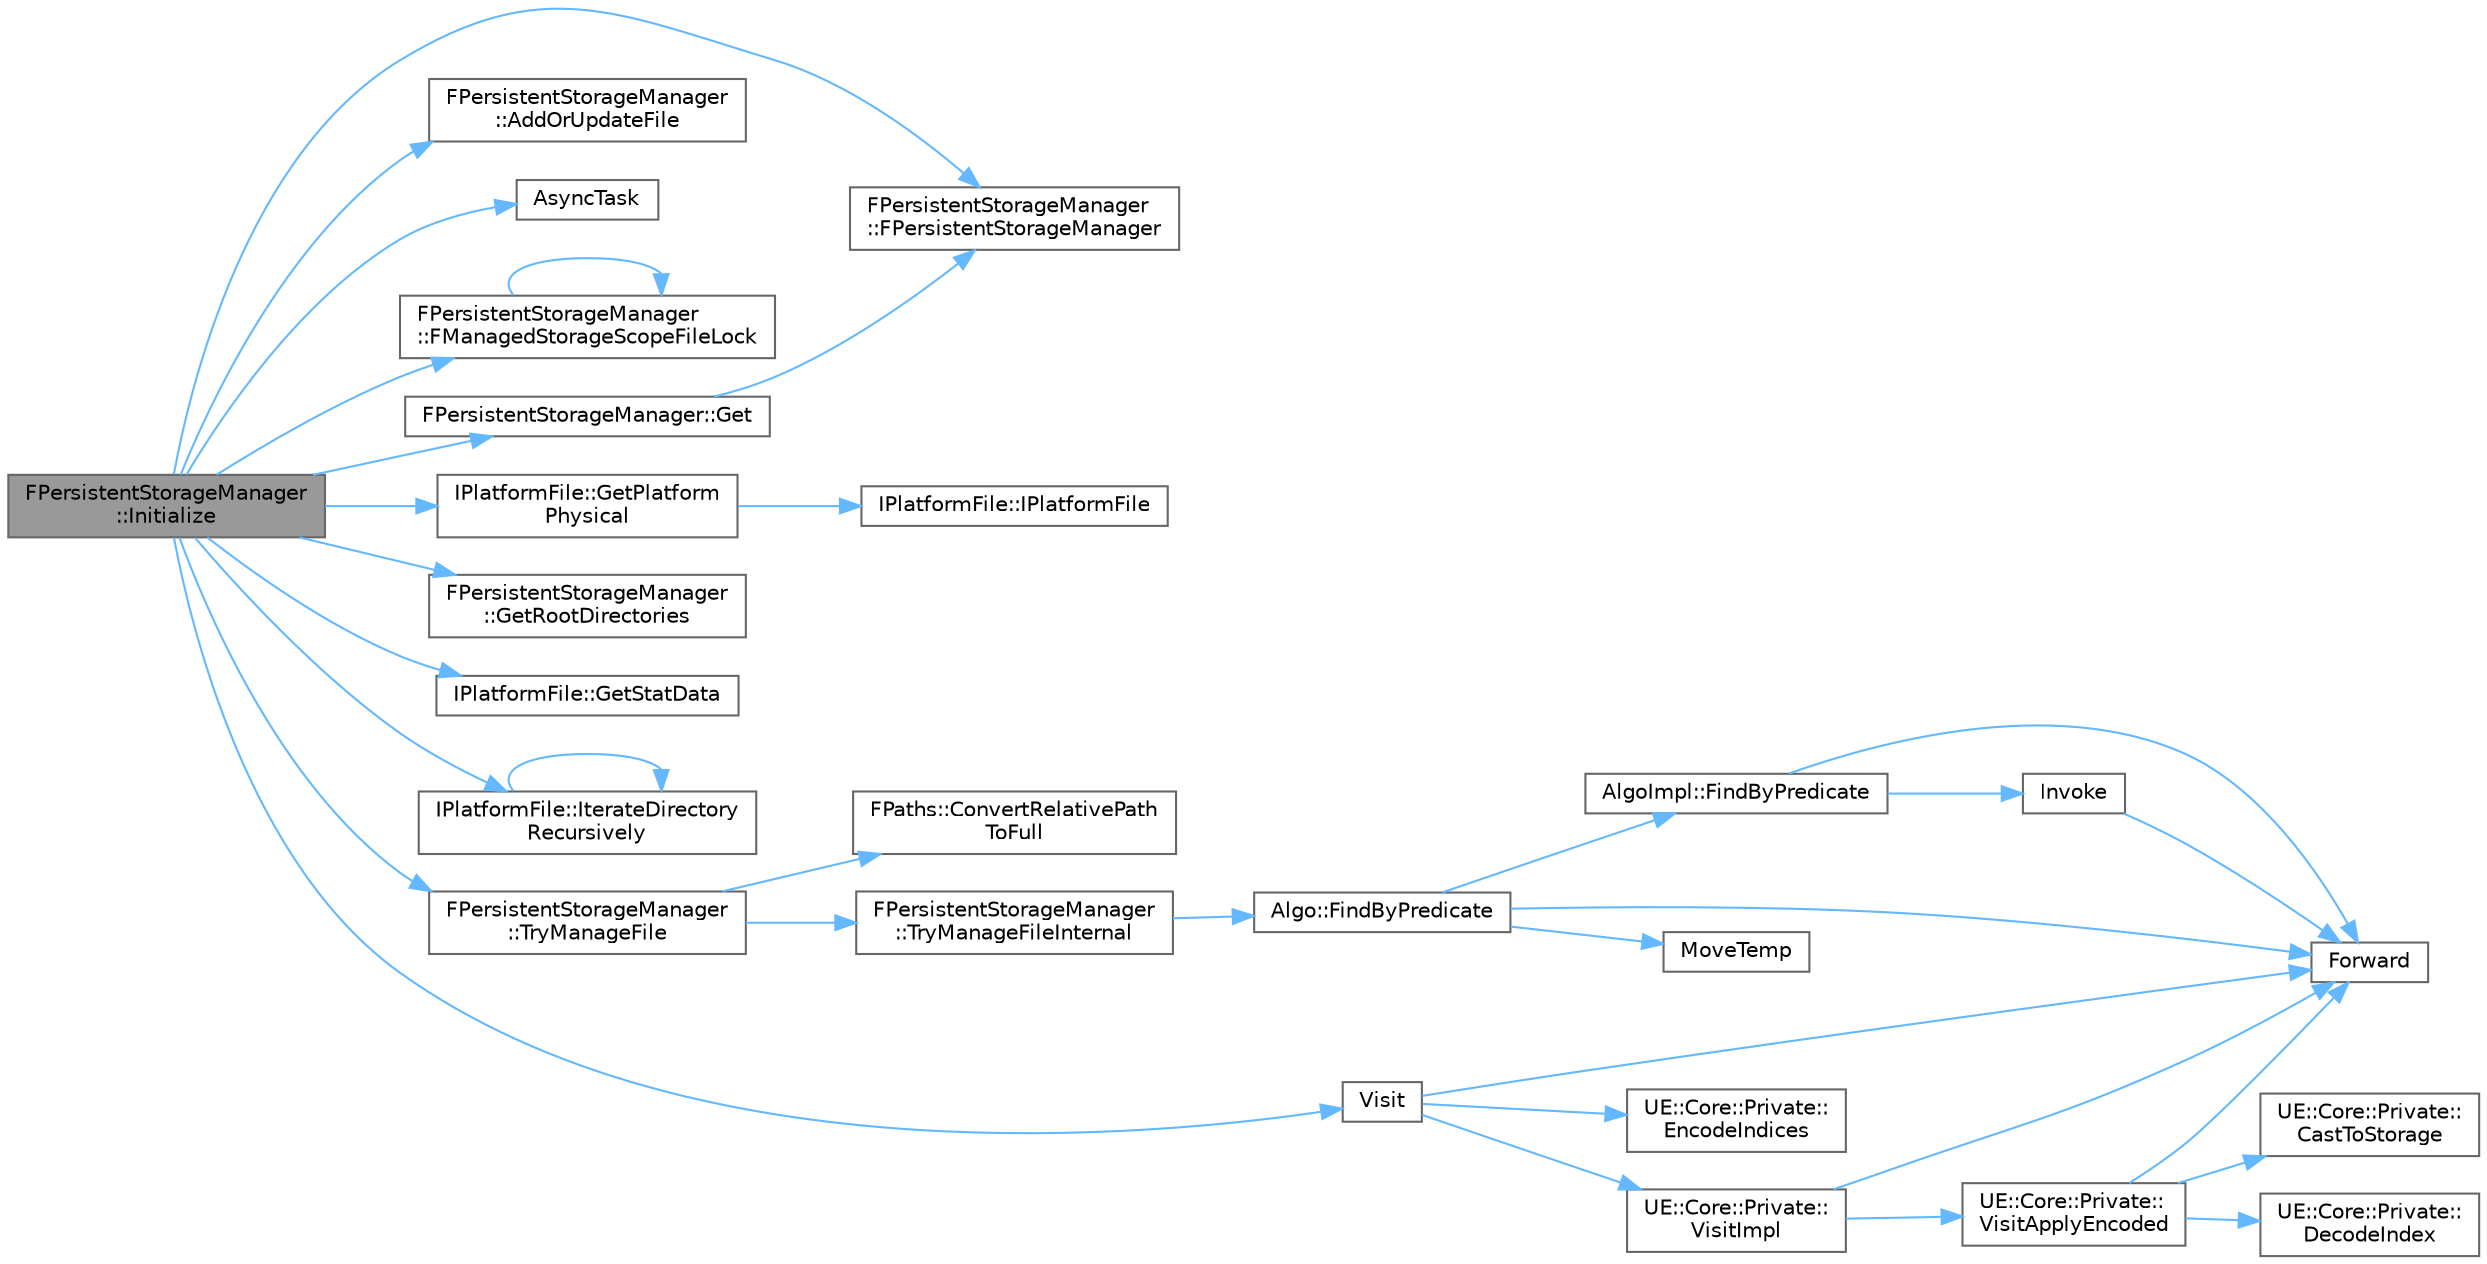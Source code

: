 digraph "FPersistentStorageManager::Initialize"
{
 // INTERACTIVE_SVG=YES
 // LATEX_PDF_SIZE
  bgcolor="transparent";
  edge [fontname=Helvetica,fontsize=10,labelfontname=Helvetica,labelfontsize=10];
  node [fontname=Helvetica,fontsize=10,shape=box,height=0.2,width=0.4];
  rankdir="LR";
  Node1 [id="Node000001",label="FPersistentStorageManager\l::Initialize",height=0.2,width=0.4,color="gray40", fillcolor="grey60", style="filled", fontcolor="black",tooltip=" "];
  Node1 -> Node2 [id="edge1_Node000001_Node000002",color="steelblue1",style="solid",tooltip=" "];
  Node2 [id="Node000002",label="FPersistentStorageManager\l::FPersistentStorageManager",height=0.2,width=0.4,color="grey40", fillcolor="white", style="filled",URL="$d5/ddb/classFPersistentStorageManager.html#aad0002a830b14efdbb287fb6e143017e",tooltip=" "];
  Node1 -> Node3 [id="edge2_Node000001_Node000003",color="steelblue1",style="solid",tooltip=" "];
  Node3 [id="Node000003",label="FPersistentStorageManager\l::AddOrUpdateFile",height=0.2,width=0.4,color="grey40", fillcolor="white", style="filled",URL="$d5/ddb/classFPersistentStorageManager.html#a4af1044982cd8737b96380745852268d",tooltip=" "];
  Node1 -> Node4 [id="edge3_Node000001_Node000004",color="steelblue1",style="solid",tooltip=" "];
  Node4 [id="Node000004",label="AsyncTask",height=0.2,width=0.4,color="grey40", fillcolor="white", style="filled",URL="$d7/ddf/Async_8h.html#af3f76dd19cc62493372e2036f155d99b",tooltip="Convenience function for executing code asynchronously on the Task Graph."];
  Node1 -> Node5 [id="edge4_Node000001_Node000005",color="steelblue1",style="solid",tooltip=" "];
  Node5 [id="Node000005",label="FPersistentStorageManager\l::FManagedStorageScopeFileLock",height=0.2,width=0.4,color="grey40", fillcolor="white", style="filled",URL="$d5/ddb/classFPersistentStorageManager.html#a9daa933a7860a74583b976f97aaf3fec",tooltip=" "];
  Node5 -> Node5 [id="edge5_Node000005_Node000005",color="steelblue1",style="solid",tooltip=" "];
  Node1 -> Node6 [id="edge6_Node000001_Node000006",color="steelblue1",style="solid",tooltip=" "];
  Node6 [id="Node000006",label="FPersistentStorageManager::Get",height=0.2,width=0.4,color="grey40", fillcolor="white", style="filled",URL="$d5/ddb/classFPersistentStorageManager.html#a9496bfff694a51f9a614f6d5a433ef01",tooltip="Singleton access."];
  Node6 -> Node2 [id="edge7_Node000006_Node000002",color="steelblue1",style="solid",tooltip=" "];
  Node1 -> Node7 [id="edge8_Node000001_Node000007",color="steelblue1",style="solid",tooltip=" "];
  Node7 [id="Node000007",label="IPlatformFile::GetPlatform\lPhysical",height=0.2,width=0.4,color="grey40", fillcolor="white", style="filled",URL="$de/d1e/classIPlatformFile.html#a8cfd48afb0c808241836c2b5deda64c6",tooltip="Physical file system of the platform, never wrapped."];
  Node7 -> Node8 [id="edge9_Node000007_Node000008",color="steelblue1",style="solid",tooltip=" "];
  Node8 [id="Node000008",label="IPlatformFile::IPlatformFile",height=0.2,width=0.4,color="grey40", fillcolor="white", style="filled",URL="$de/d1e/classIPlatformFile.html#a2ff22d186bb3612a45497e63ec9d11c0",tooltip="Constructor/Destructor."];
  Node1 -> Node9 [id="edge10_Node000001_Node000009",color="steelblue1",style="solid",tooltip=" "];
  Node9 [id="Node000009",label="FPersistentStorageManager\l::GetRootDirectories",height=0.2,width=0.4,color="grey40", fillcolor="white", style="filled",URL="$d5/ddb/classFPersistentStorageManager.html#ab12fd4c62bee3188a1b1a27853c7cf18",tooltip=" "];
  Node1 -> Node10 [id="edge11_Node000001_Node000010",color="steelblue1",style="solid",tooltip=" "];
  Node10 [id="Node000010",label="IPlatformFile::GetStatData",height=0.2,width=0.4,color="grey40", fillcolor="white", style="filled",URL="$de/d1e/classIPlatformFile.html#a44ff32d036faab6dd748857d71449147",tooltip="Return the stat data for the given file or directory."];
  Node1 -> Node11 [id="edge12_Node000001_Node000011",color="steelblue1",style="solid",tooltip=" "];
  Node11 [id="Node000011",label="IPlatformFile::IterateDirectory\lRecursively",height=0.2,width=0.4,color="grey40", fillcolor="white", style="filled",URL="$de/d1e/classIPlatformFile.html#ac719d37ac78d1fbefbd0959a13dbcc5a",tooltip="Call the Visit function of the visitor once for each file or directory in a directory tree."];
  Node11 -> Node11 [id="edge13_Node000011_Node000011",color="steelblue1",style="solid",tooltip=" "];
  Node1 -> Node12 [id="edge14_Node000001_Node000012",color="steelblue1",style="solid",tooltip=" "];
  Node12 [id="Node000012",label="FPersistentStorageManager\l::TryManageFile",height=0.2,width=0.4,color="grey40", fillcolor="white", style="filled",URL="$d5/ddb/classFPersistentStorageManager.html#ad25d75f440803496d8851cb5b67d6838",tooltip=" "];
  Node12 -> Node13 [id="edge15_Node000012_Node000013",color="steelblue1",style="solid",tooltip=" "];
  Node13 [id="Node000013",label="FPaths::ConvertRelativePath\lToFull",height=0.2,width=0.4,color="grey40", fillcolor="white", style="filled",URL="$df/d4c/classFPaths.html#aa3517b87b746c7de395191cabaae86a6",tooltip="Converts a relative path name to a fully qualified name relative to the process BaseDir()."];
  Node12 -> Node14 [id="edge16_Node000012_Node000014",color="steelblue1",style="solid",tooltip=" "];
  Node14 [id="Node000014",label="FPersistentStorageManager\l::TryManageFileInternal",height=0.2,width=0.4,color="grey40", fillcolor="white", style="filled",URL="$d5/ddb/classFPersistentStorageManager.html#a1a467574203dfdd0b0eaf5537353a75f",tooltip=" "];
  Node14 -> Node15 [id="edge17_Node000014_Node000015",color="steelblue1",style="solid",tooltip=" "];
  Node15 [id="Node000015",label="Algo::FindByPredicate",height=0.2,width=0.4,color="grey40", fillcolor="white", style="filled",URL="$db/d33/namespaceAlgo.html#ab9cade1873e50b5687bd6a5b98481773",tooltip="Returns a pointer to the first element in the range which matches the predicate."];
  Node15 -> Node16 [id="edge18_Node000015_Node000016",color="steelblue1",style="solid",tooltip=" "];
  Node16 [id="Node000016",label="AlgoImpl::FindByPredicate",height=0.2,width=0.4,color="grey40", fillcolor="white", style="filled",URL="$db/d64/namespaceAlgoImpl.html#a1f73320d4cb5fc8291b544786e1c5a9f",tooltip=" "];
  Node16 -> Node17 [id="edge19_Node000016_Node000017",color="steelblue1",style="solid",tooltip=" "];
  Node17 [id="Node000017",label="Forward",height=0.2,width=0.4,color="grey40", fillcolor="white", style="filled",URL="$d4/d24/UnrealTemplate_8h.html#a68f280c1d561a8899a1e9e3ea8405d00",tooltip="Forward will cast a reference to an rvalue reference."];
  Node16 -> Node18 [id="edge20_Node000016_Node000018",color="steelblue1",style="solid",tooltip=" "];
  Node18 [id="Node000018",label="Invoke",height=0.2,width=0.4,color="grey40", fillcolor="white", style="filled",URL="$d7/deb/Invoke_8h.html#a66d3e79358998f56001f20726270e390",tooltip="Invokes a callable with a set of arguments."];
  Node18 -> Node17 [id="edge21_Node000018_Node000017",color="steelblue1",style="solid",tooltip=" "];
  Node15 -> Node17 [id="edge22_Node000015_Node000017",color="steelblue1",style="solid",tooltip=" "];
  Node15 -> Node19 [id="edge23_Node000015_Node000019",color="steelblue1",style="solid",tooltip=" "];
  Node19 [id="Node000019",label="MoveTemp",height=0.2,width=0.4,color="grey40", fillcolor="white", style="filled",URL="$d4/d24/UnrealTemplate_8h.html#ad5e6c049aeb9c9115fec514ba581dbb6",tooltip="MoveTemp will cast a reference to an rvalue reference."];
  Node1 -> Node20 [id="edge24_Node000001_Node000020",color="steelblue1",style="solid",tooltip=" "];
  Node20 [id="Node000020",label="Visit",height=0.2,width=0.4,color="grey40", fillcolor="white", style="filled",URL="$d2/d16/TVariant_8h.html#a243a989a9dd34d525f29d877fd9ae64f",tooltip="Apply a visitor function to the list of variants."];
  Node20 -> Node21 [id="edge25_Node000020_Node000021",color="steelblue1",style="solid",tooltip=" "];
  Node21 [id="Node000021",label="UE::Core::Private::\lEncodeIndices",height=0.2,width=0.4,color="grey40", fillcolor="white", style="filled",URL="$d1/de6/namespaceUE_1_1Core_1_1Private.html#a4686f704071d39720ac17ed2d2c23c55",tooltip="Encode the stored index of a bunch of variants into a single value used to lookup a Visit invocation ..."];
  Node20 -> Node17 [id="edge26_Node000020_Node000017",color="steelblue1",style="solid",tooltip=" "];
  Node20 -> Node22 [id="edge27_Node000020_Node000022",color="steelblue1",style="solid",tooltip=" "];
  Node22 [id="Node000022",label="UE::Core::Private::\lVisitImpl",height=0.2,width=0.4,color="grey40", fillcolor="white", style="filled",URL="$d1/de6/namespaceUE_1_1Core_1_1Private.html#a825b33de4131f89823e9fcd0f152af8f",tooltip="Implementation detail for Visit(Callable, Variants...)."];
  Node22 -> Node17 [id="edge28_Node000022_Node000017",color="steelblue1",style="solid",tooltip=" "];
  Node22 -> Node23 [id="edge29_Node000022_Node000023",color="steelblue1",style="solid",tooltip=" "];
  Node23 [id="Node000023",label="UE::Core::Private::\lVisitApplyEncoded",height=0.2,width=0.4,color="grey40", fillcolor="white", style="filled",URL="$d1/de6/namespaceUE_1_1Core_1_1Private.html#a6dd3df910966c4e8bd8e5730eb5e89b0",tooltip="Invocation detail for a single combination of stored variant indices."];
  Node23 -> Node24 [id="edge30_Node000023_Node000024",color="steelblue1",style="solid",tooltip=" "];
  Node24 [id="Node000024",label="UE::Core::Private::\lCastToStorage",height=0.2,width=0.4,color="grey40", fillcolor="white", style="filled",URL="$d1/de6/namespaceUE_1_1Core_1_1Private.html#a7c03204d08a6ef9aa59f2f746b098971",tooltip="Cast a TVariant to its private base."];
  Node23 -> Node25 [id="edge31_Node000023_Node000025",color="steelblue1",style="solid",tooltip=" "];
  Node25 [id="Node000025",label="UE::Core::Private::\lDecodeIndex",height=0.2,width=0.4,color="grey40", fillcolor="white", style="filled",URL="$d1/de6/namespaceUE_1_1Core_1_1Private.html#a84cbedd2ac9821815324be4ef90f1a43",tooltip="Inverse operation of EncodeIndices."];
  Node23 -> Node17 [id="edge32_Node000023_Node000017",color="steelblue1",style="solid",tooltip=" "];
}
